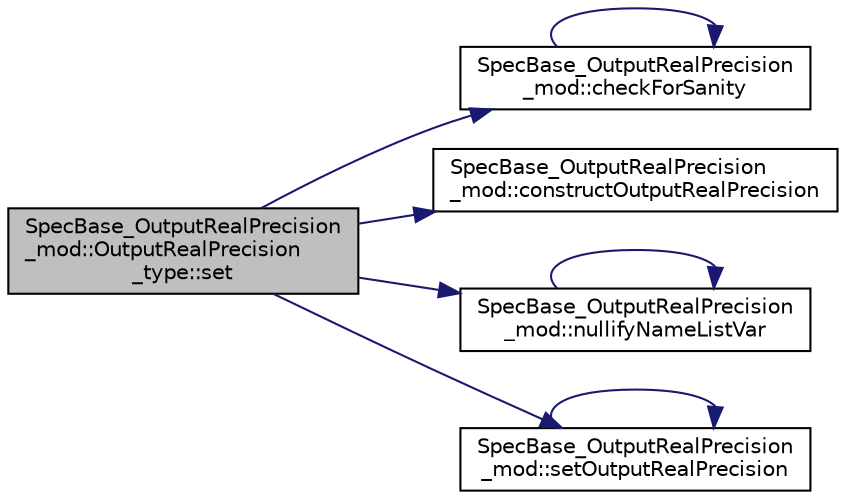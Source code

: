 digraph "SpecBase_OutputRealPrecision_mod::OutputRealPrecision_type::set"
{
 // LATEX_PDF_SIZE
  edge [fontname="Helvetica",fontsize="10",labelfontname="Helvetica",labelfontsize="10"];
  node [fontname="Helvetica",fontsize="10",shape=record];
  rankdir="LR";
  Node1 [label="SpecBase_OutputRealPrecision\l_mod::OutputRealPrecision\l_type::set",height=0.2,width=0.4,color="black", fillcolor="grey75", style="filled", fontcolor="black",tooltip=" "];
  Node1 -> Node2 [color="midnightblue",fontsize="10",style="solid",fontname="Helvetica"];
  Node2 [label="SpecBase_OutputRealPrecision\l_mod::checkForSanity",height=0.2,width=0.4,color="black", fillcolor="white", style="filled",URL="$namespaceSpecBase__OutputRealPrecision__mod.html#a913ca54e88b903748c51c356ef355b3b",tooltip=" "];
  Node2 -> Node2 [color="midnightblue",fontsize="10",style="solid",fontname="Helvetica"];
  Node1 -> Node3 [color="midnightblue",fontsize="10",style="solid",fontname="Helvetica"];
  Node3 [label="SpecBase_OutputRealPrecision\l_mod::constructOutputRealPrecision",height=0.2,width=0.4,color="black", fillcolor="white", style="filled",URL="$namespaceSpecBase__OutputRealPrecision__mod.html#a023755d52f448173b43b258e313a8e52",tooltip=" "];
  Node1 -> Node4 [color="midnightblue",fontsize="10",style="solid",fontname="Helvetica"];
  Node4 [label="SpecBase_OutputRealPrecision\l_mod::nullifyNameListVar",height=0.2,width=0.4,color="black", fillcolor="white", style="filled",URL="$namespaceSpecBase__OutputRealPrecision__mod.html#abc2793ce72263778a0a8e76c836df797",tooltip=" "];
  Node4 -> Node4 [color="midnightblue",fontsize="10",style="solid",fontname="Helvetica"];
  Node1 -> Node5 [color="midnightblue",fontsize="10",style="solid",fontname="Helvetica"];
  Node5 [label="SpecBase_OutputRealPrecision\l_mod::setOutputRealPrecision",height=0.2,width=0.4,color="black", fillcolor="white", style="filled",URL="$namespaceSpecBase__OutputRealPrecision__mod.html#a02b01a42489e0bc7e6fa4d20421aff15",tooltip=" "];
  Node5 -> Node5 [color="midnightblue",fontsize="10",style="solid",fontname="Helvetica"];
}

